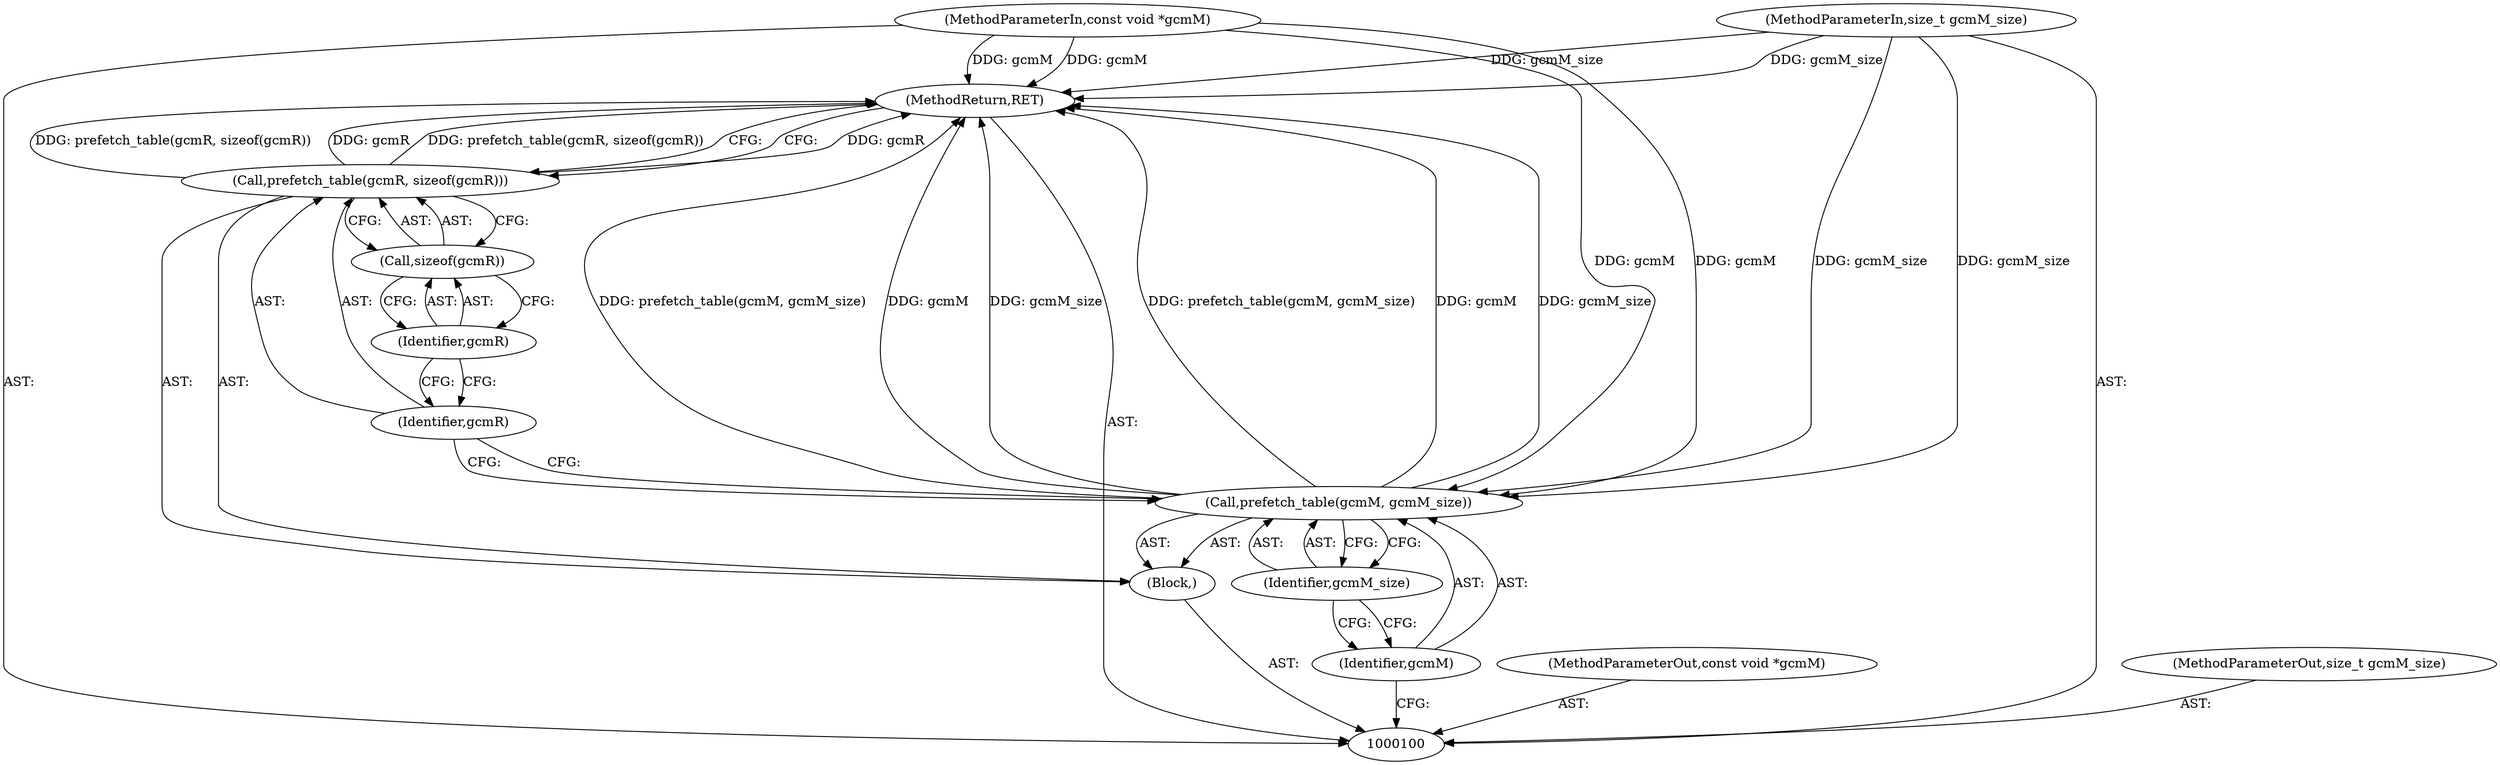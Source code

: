 digraph "1_libgcrypt_a4c561aab1014c3630bc88faf6f5246fee16b020" {
"1000111" [label="(MethodReturn,RET)"];
"1000101" [label="(MethodParameterIn,const void *gcmM)"];
"1000127" [label="(MethodParameterOut,const void *gcmM)"];
"1000102" [label="(MethodParameterIn,size_t gcmM_size)"];
"1000128" [label="(MethodParameterOut,size_t gcmM_size)"];
"1000103" [label="(Block,)"];
"1000105" [label="(Identifier,gcmM)"];
"1000106" [label="(Identifier,gcmM_size)"];
"1000104" [label="(Call,prefetch_table(gcmM, gcmM_size))"];
"1000108" [label="(Identifier,gcmR)"];
"1000107" [label="(Call,prefetch_table(gcmR, sizeof(gcmR)))"];
"1000109" [label="(Call,sizeof(gcmR))"];
"1000110" [label="(Identifier,gcmR)"];
"1000111" -> "1000100"  [label="AST: "];
"1000111" -> "1000107"  [label="CFG: "];
"1000107" -> "1000111"  [label="DDG: gcmR"];
"1000107" -> "1000111"  [label="DDG: prefetch_table(gcmR, sizeof(gcmR))"];
"1000104" -> "1000111"  [label="DDG: prefetch_table(gcmM, gcmM_size)"];
"1000104" -> "1000111"  [label="DDG: gcmM"];
"1000104" -> "1000111"  [label="DDG: gcmM_size"];
"1000102" -> "1000111"  [label="DDG: gcmM_size"];
"1000101" -> "1000111"  [label="DDG: gcmM"];
"1000101" -> "1000100"  [label="AST: "];
"1000101" -> "1000111"  [label="DDG: gcmM"];
"1000101" -> "1000104"  [label="DDG: gcmM"];
"1000127" -> "1000100"  [label="AST: "];
"1000102" -> "1000100"  [label="AST: "];
"1000102" -> "1000111"  [label="DDG: gcmM_size"];
"1000102" -> "1000104"  [label="DDG: gcmM_size"];
"1000128" -> "1000100"  [label="AST: "];
"1000103" -> "1000100"  [label="AST: "];
"1000104" -> "1000103"  [label="AST: "];
"1000107" -> "1000103"  [label="AST: "];
"1000105" -> "1000104"  [label="AST: "];
"1000105" -> "1000100"  [label="CFG: "];
"1000106" -> "1000105"  [label="CFG: "];
"1000106" -> "1000104"  [label="AST: "];
"1000106" -> "1000105"  [label="CFG: "];
"1000104" -> "1000106"  [label="CFG: "];
"1000104" -> "1000103"  [label="AST: "];
"1000104" -> "1000106"  [label="CFG: "];
"1000105" -> "1000104"  [label="AST: "];
"1000106" -> "1000104"  [label="AST: "];
"1000108" -> "1000104"  [label="CFG: "];
"1000104" -> "1000111"  [label="DDG: prefetch_table(gcmM, gcmM_size)"];
"1000104" -> "1000111"  [label="DDG: gcmM"];
"1000104" -> "1000111"  [label="DDG: gcmM_size"];
"1000101" -> "1000104"  [label="DDG: gcmM"];
"1000102" -> "1000104"  [label="DDG: gcmM_size"];
"1000108" -> "1000107"  [label="AST: "];
"1000108" -> "1000104"  [label="CFG: "];
"1000110" -> "1000108"  [label="CFG: "];
"1000107" -> "1000103"  [label="AST: "];
"1000107" -> "1000109"  [label="CFG: "];
"1000108" -> "1000107"  [label="AST: "];
"1000109" -> "1000107"  [label="AST: "];
"1000111" -> "1000107"  [label="CFG: "];
"1000107" -> "1000111"  [label="DDG: gcmR"];
"1000107" -> "1000111"  [label="DDG: prefetch_table(gcmR, sizeof(gcmR))"];
"1000109" -> "1000107"  [label="AST: "];
"1000109" -> "1000110"  [label="CFG: "];
"1000110" -> "1000109"  [label="AST: "];
"1000107" -> "1000109"  [label="CFG: "];
"1000110" -> "1000109"  [label="AST: "];
"1000110" -> "1000108"  [label="CFG: "];
"1000109" -> "1000110"  [label="CFG: "];
}
